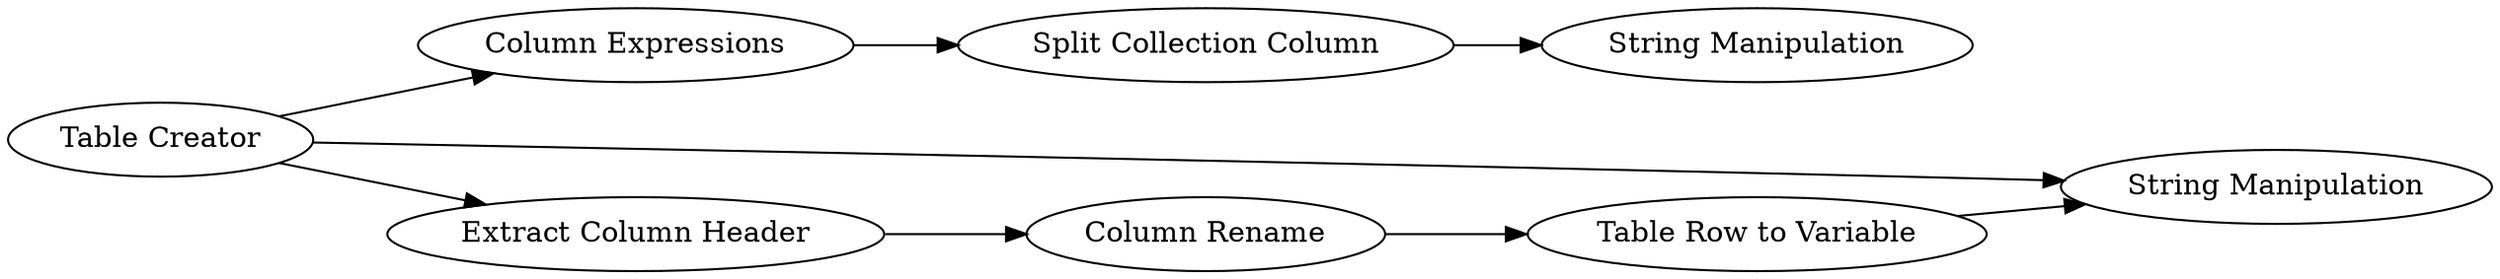 digraph {
	1 -> 4
	4 -> 5
	7 -> 2
	8 -> 7
	1 -> 6
	1 -> 2
	5 -> 9
	6 -> 8
	5 [label="Split Collection Column"]
	1 [label="Table Creator"]
	7 [label="Table Row to Variable"]
	9 [label="String Manipulation"]
	4 [label="Column Expressions"]
	6 [label="Extract Column Header"]
	8 [label="Column Rename"]
	2 [label="String Manipulation"]
	rankdir=LR
}
